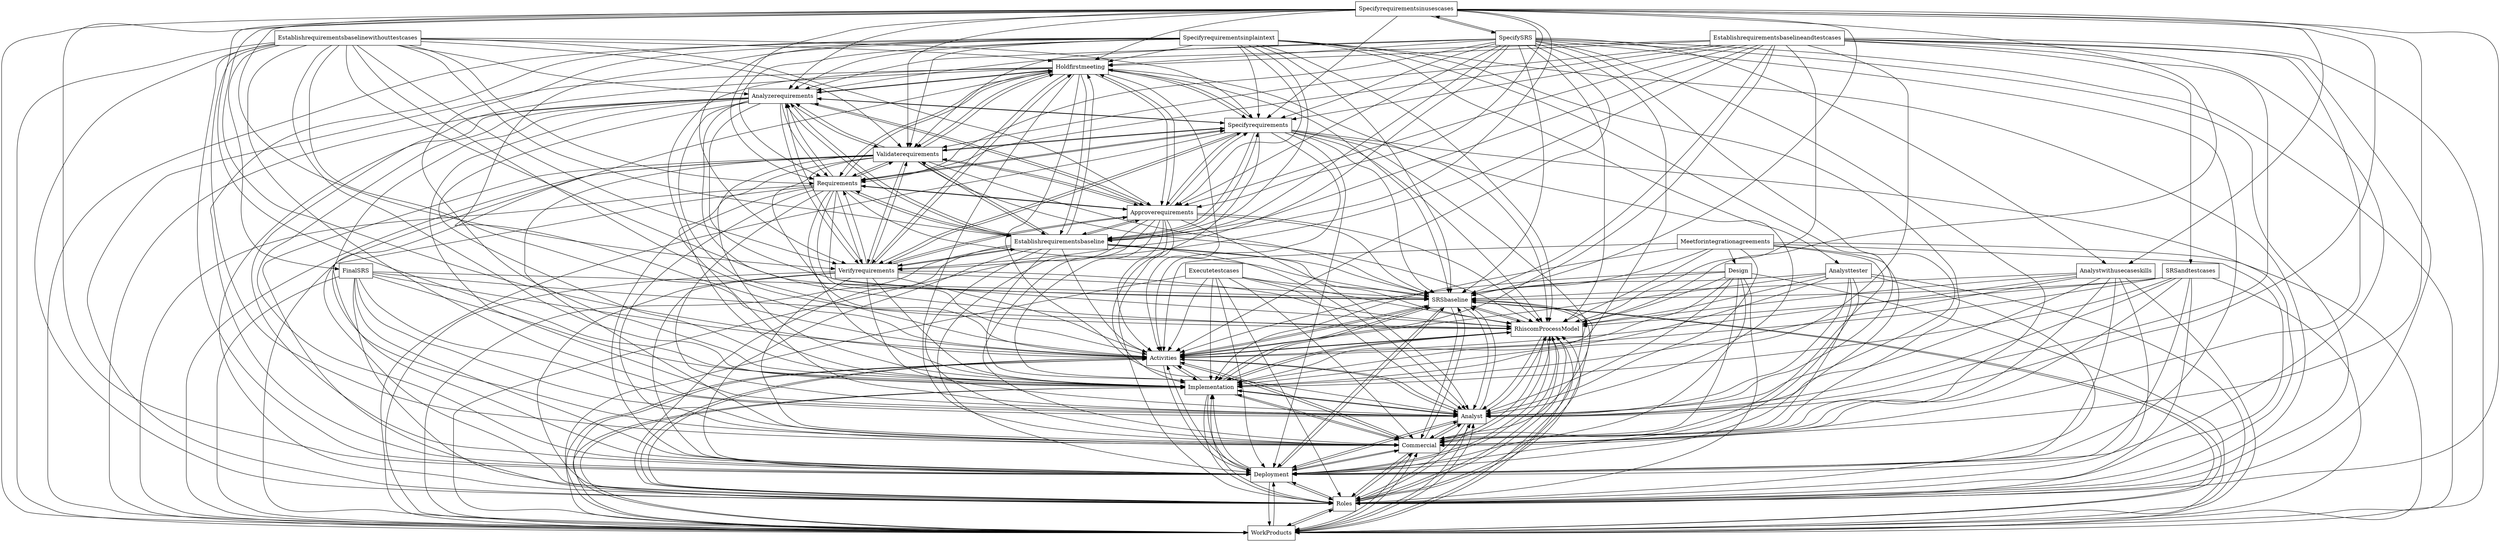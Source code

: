 digraph{
graph [rankdir=TB];
node [shape=box];
edge [arrowhead=normal];
0[label="SRSbaseline",]
1[label="RhiscomProcessModel",]
2[label="Holdfirstmeeting",]
3[label="Analystwithusecaseskills",]
4[label="Specifyrequirementsinplaintext",]
5[label="Executetestcases",]
6[label="Analyzerequirements",]
7[label="Establishrequirementsbaselinewithouttestcases",]
8[label="Specifyrequirementsinusescases",]
9[label="WorkProducts",]
10[label="Specifyrequirements",]
11[label="Roles",]
12[label="Deployment",]
13[label="SpecifySRS",]
14[label="FinalSRS",]
15[label="Verifyrequirements",]
16[label="Commercial",]
17[label="Analysttester",]
18[label="Analyst",]
19[label="Establishrequirementsbaseline",]
20[label="Approverequirements",]
21[label="Implementation",]
22[label="Requirements",]
23[label="Design",]
24[label="Establishrequirementsbaselineandtestcases",]
25[label="Meetforintegrationagreements",]
26[label="Validaterequirements",]
27[label="Activities",]
28[label="SRSandtestcases",]
0->1[label="",]
0->9[label="",]
0->11[label="",]
0->12[label="",]
0->16[label="",]
0->18[label="",]
0->21[label="",]
0->27[label="",]
1->0[label="",]
1->9[label="",]
1->11[label="",]
1->12[label="",]
1->16[label="",]
1->18[label="",]
1->21[label="",]
1->27[label="",]
2->0[label="",]
2->1[label="",]
2->6[label="",]
2->9[label="",]
2->10[label="",]
2->11[label="",]
2->12[label="",]
2->15[label="",]
2->16[label="",]
2->18[label="",]
2->19[label="",]
2->20[label="",]
2->21[label="",]
2->22[label="",]
2->26[label="",]
2->27[label="",]
3->0[label="",]
3->1[label="",]
3->9[label="",]
3->11[label="",]
3->12[label="",]
3->16[label="",]
3->18[label="",]
3->21[label="",]
3->27[label="",]
4->0[label="",]
4->1[label="",]
4->2[label="",]
4->6[label="",]
4->9[label="",]
4->10[label="",]
4->11[label="",]
4->12[label="",]
4->15[label="",]
4->16[label="",]
4->17[label="",]
4->18[label="",]
4->19[label="",]
4->20[label="",]
4->21[label="",]
4->22[label="",]
4->26[label="",]
4->27[label="",]
5->0[label="",]
5->1[label="",]
5->9[label="",]
5->11[label="",]
5->12[label="",]
5->16[label="",]
5->18[label="",]
5->21[label="",]
5->27[label="",]
6->0[label="",]
6->1[label="",]
6->2[label="",]
6->9[label="",]
6->10[label="",]
6->11[label="",]
6->12[label="",]
6->15[label="",]
6->16[label="",]
6->18[label="",]
6->19[label="",]
6->20[label="",]
6->21[label="",]
6->22[label="",]
6->26[label="",]
6->27[label="",]
7->0[label="",]
7->1[label="",]
7->2[label="",]
7->6[label="",]
7->9[label="",]
7->10[label="",]
7->11[label="",]
7->12[label="",]
7->14[label="",]
7->15[label="",]
7->16[label="",]
7->18[label="",]
7->19[label="",]
7->20[label="",]
7->21[label="",]
7->22[label="",]
7->26[label="",]
7->27[label="",]
8->0[label="",]
8->1[label="",]
8->2[label="",]
8->3[label="",]
8->6[label="",]
8->9[label="",]
8->10[label="",]
8->11[label="",]
8->12[label="",]
8->13[label="",]
8->15[label="",]
8->16[label="",]
8->18[label="",]
8->19[label="",]
8->20[label="",]
8->21[label="",]
8->22[label="",]
8->26[label="",]
8->27[label="",]
9->0[label="",]
9->1[label="",]
9->11[label="",]
9->12[label="",]
9->16[label="",]
9->18[label="",]
9->21[label="",]
9->27[label="",]
10->0[label="",]
10->1[label="",]
10->2[label="",]
10->6[label="",]
10->9[label="",]
10->11[label="",]
10->12[label="",]
10->15[label="",]
10->16[label="",]
10->18[label="",]
10->19[label="",]
10->20[label="",]
10->21[label="",]
10->22[label="",]
10->26[label="",]
10->27[label="",]
11->0[label="",]
11->1[label="",]
11->9[label="",]
11->12[label="",]
11->16[label="",]
11->18[label="",]
11->21[label="",]
11->27[label="",]
12->0[label="",]
12->1[label="",]
12->9[label="",]
12->11[label="",]
12->16[label="",]
12->18[label="",]
12->21[label="",]
12->27[label="",]
13->0[label="",]
13->1[label="",]
13->2[label="",]
13->3[label="",]
13->6[label="",]
13->8[label="",]
13->9[label="",]
13->10[label="",]
13->11[label="",]
13->12[label="",]
13->15[label="",]
13->16[label="",]
13->18[label="",]
13->19[label="",]
13->20[label="",]
13->21[label="",]
13->22[label="",]
13->26[label="",]
13->27[label="",]
14->0[label="",]
14->1[label="",]
14->9[label="",]
14->11[label="",]
14->12[label="",]
14->16[label="",]
14->18[label="",]
14->21[label="",]
14->27[label="",]
15->0[label="",]
15->1[label="",]
15->2[label="",]
15->6[label="",]
15->9[label="",]
15->10[label="",]
15->11[label="",]
15->12[label="",]
15->16[label="",]
15->18[label="",]
15->19[label="",]
15->20[label="",]
15->21[label="",]
15->22[label="",]
15->26[label="",]
15->27[label="",]
16->0[label="",]
16->1[label="",]
16->9[label="",]
16->11[label="",]
16->12[label="",]
16->18[label="",]
16->21[label="",]
16->27[label="",]
17->0[label="",]
17->1[label="",]
17->9[label="",]
17->11[label="",]
17->12[label="",]
17->16[label="",]
17->18[label="",]
17->21[label="",]
17->27[label="",]
18->0[label="",]
18->1[label="",]
18->9[label="",]
18->11[label="",]
18->12[label="",]
18->16[label="",]
18->21[label="",]
18->27[label="",]
19->0[label="",]
19->1[label="",]
19->2[label="",]
19->6[label="",]
19->9[label="",]
19->10[label="",]
19->11[label="",]
19->12[label="",]
19->15[label="",]
19->16[label="",]
19->18[label="",]
19->20[label="",]
19->21[label="",]
19->22[label="",]
19->26[label="",]
19->27[label="",]
20->0[label="",]
20->1[label="",]
20->2[label="",]
20->6[label="",]
20->9[label="",]
20->10[label="",]
20->11[label="",]
20->12[label="",]
20->15[label="",]
20->16[label="",]
20->18[label="",]
20->19[label="",]
20->21[label="",]
20->22[label="",]
20->26[label="",]
20->27[label="",]
21->0[label="",]
21->1[label="",]
21->9[label="",]
21->11[label="",]
21->12[label="",]
21->16[label="",]
21->18[label="",]
21->27[label="",]
22->0[label="",]
22->1[label="",]
22->2[label="",]
22->6[label="",]
22->9[label="",]
22->10[label="",]
22->11[label="",]
22->12[label="",]
22->15[label="",]
22->16[label="",]
22->18[label="",]
22->19[label="",]
22->20[label="",]
22->21[label="",]
22->26[label="",]
22->27[label="",]
23->0[label="",]
23->1[label="",]
23->9[label="",]
23->11[label="",]
23->12[label="",]
23->16[label="",]
23->18[label="",]
23->21[label="",]
23->27[label="",]
24->0[label="",]
24->1[label="",]
24->2[label="",]
24->6[label="",]
24->9[label="",]
24->10[label="",]
24->11[label="",]
24->12[label="",]
24->15[label="",]
24->16[label="",]
24->18[label="",]
24->19[label="",]
24->20[label="",]
24->21[label="",]
24->22[label="",]
24->26[label="",]
24->27[label="",]
24->28[label="",]
25->0[label="",]
25->1[label="",]
25->9[label="",]
25->11[label="",]
25->12[label="",]
25->16[label="",]
25->18[label="",]
25->21[label="",]
25->23[label="",]
25->27[label="",]
26->0[label="",]
26->1[label="",]
26->2[label="",]
26->6[label="",]
26->9[label="",]
26->10[label="",]
26->11[label="",]
26->12[label="",]
26->15[label="",]
26->16[label="",]
26->18[label="",]
26->19[label="",]
26->20[label="",]
26->21[label="",]
26->22[label="",]
26->27[label="",]
27->0[label="",]
27->1[label="",]
27->9[label="",]
27->11[label="",]
27->12[label="",]
27->16[label="",]
27->18[label="",]
27->21[label="",]
28->0[label="",]
28->1[label="",]
28->9[label="",]
28->11[label="",]
28->12[label="",]
28->16[label="",]
28->18[label="",]
28->21[label="",]
28->27[label="",]
}
